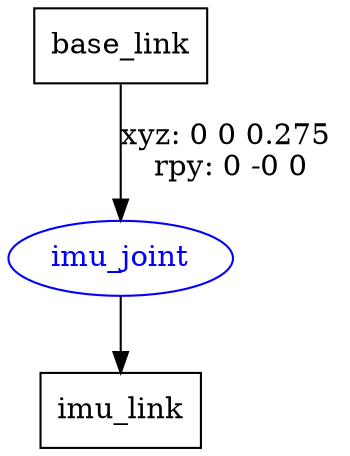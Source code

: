 digraph G {
node [shape=box];
"base_link" [label="base_link"];
"imu_link" [label="imu_link"];
node [shape=ellipse, color=blue, fontcolor=blue];
"base_link" -> "imu_joint" [label="xyz: 0 0 0.275 \nrpy: 0 -0 0"]
"imu_joint" -> "imu_link"
}
